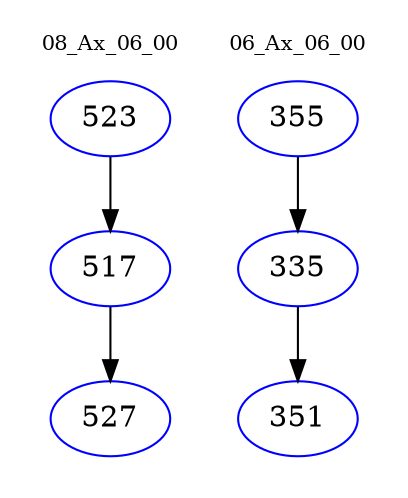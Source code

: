 digraph{
subgraph cluster_0 {
color = white
label = "08_Ax_06_00";
fontsize=10;
T0_523 [label="523", color="blue"]
T0_523 -> T0_517 [color="black"]
T0_517 [label="517", color="blue"]
T0_517 -> T0_527 [color="black"]
T0_527 [label="527", color="blue"]
}
subgraph cluster_1 {
color = white
label = "06_Ax_06_00";
fontsize=10;
T1_355 [label="355", color="blue"]
T1_355 -> T1_335 [color="black"]
T1_335 [label="335", color="blue"]
T1_335 -> T1_351 [color="black"]
T1_351 [label="351", color="blue"]
}
}
